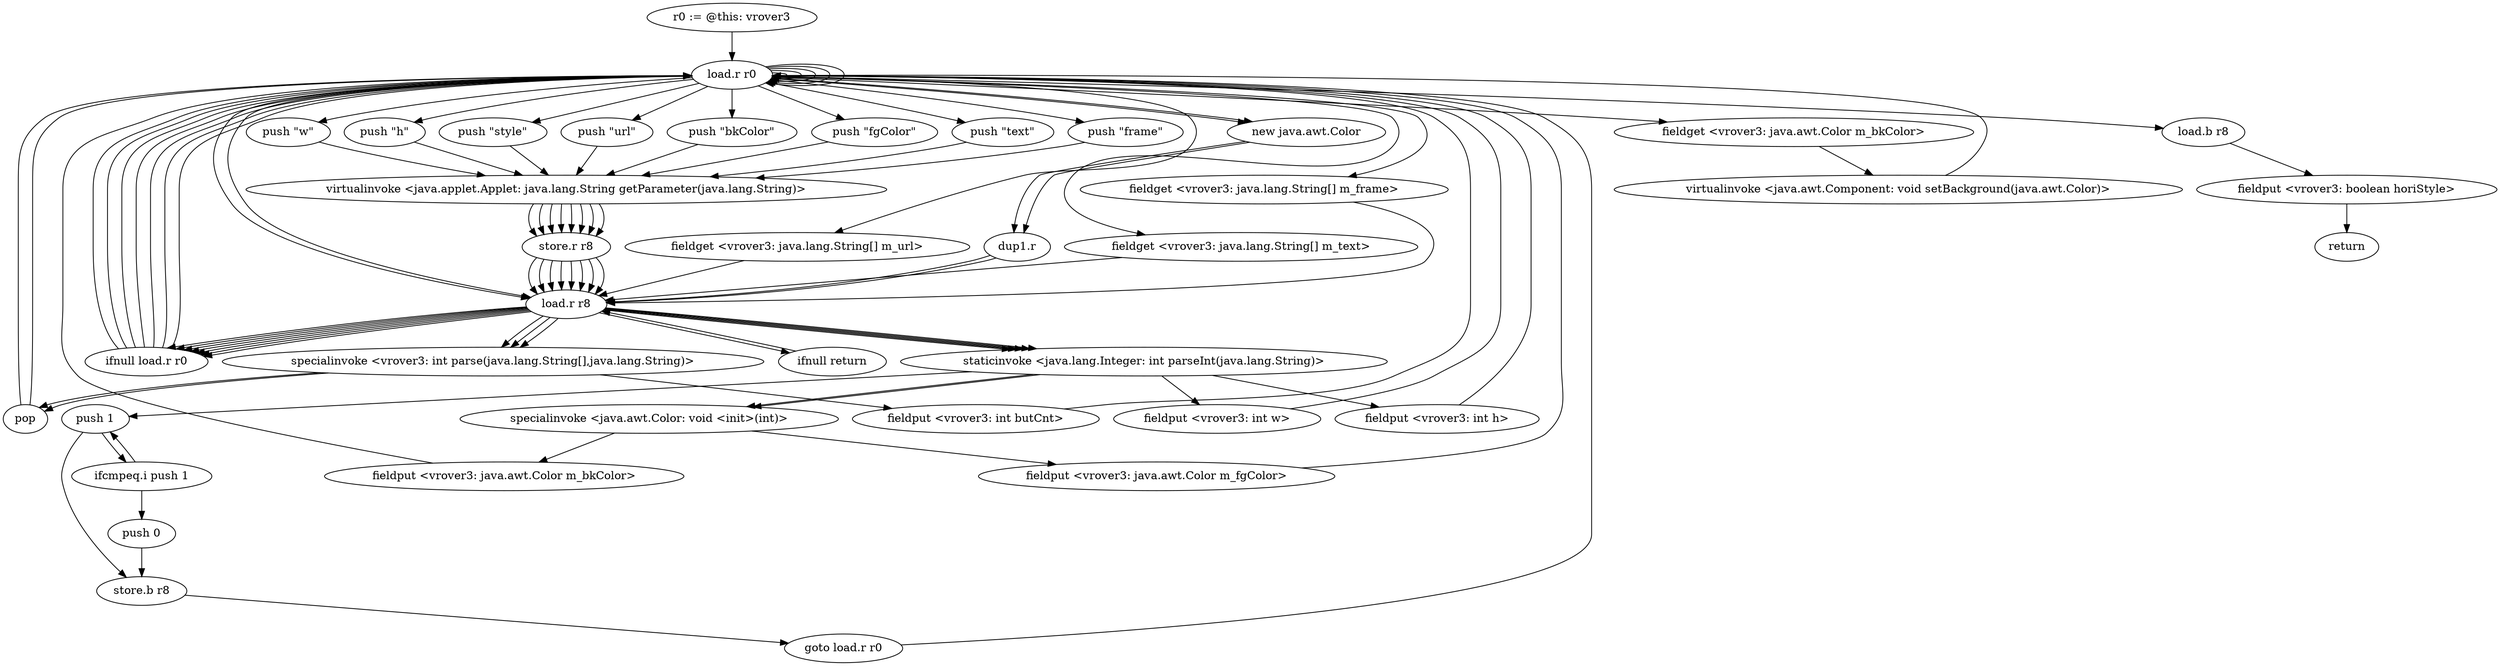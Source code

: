 digraph "" {
    "r0 := @this: vrover3"
    "load.r r0"
    "r0 := @this: vrover3"->"load.r r0";
    "push \"url\""
    "load.r r0"->"push \"url\"";
    "virtualinvoke <java.applet.Applet: java.lang.String getParameter(java.lang.String)>"
    "push \"url\""->"virtualinvoke <java.applet.Applet: java.lang.String getParameter(java.lang.String)>";
    "store.r r8"
    "virtualinvoke <java.applet.Applet: java.lang.String getParameter(java.lang.String)>"->"store.r r8";
    "load.r r8"
    "store.r r8"->"load.r r8";
    "ifnull load.r r0"
    "load.r r8"->"ifnull load.r r0";
    "ifnull load.r r0"->"load.r r0";
    "load.r r0"->"load.r r0";
    "fieldget <vrover3: java.lang.String[] m_url>"
    "load.r r0"->"fieldget <vrover3: java.lang.String[] m_url>";
    "fieldget <vrover3: java.lang.String[] m_url>"->"load.r r8";
    "specialinvoke <vrover3: int parse(java.lang.String[],java.lang.String)>"
    "load.r r8"->"specialinvoke <vrover3: int parse(java.lang.String[],java.lang.String)>";
    "pop"
    "specialinvoke <vrover3: int parse(java.lang.String[],java.lang.String)>"->"pop";
    "pop"->"load.r r0";
    "push \"bkColor\""
    "load.r r0"->"push \"bkColor\"";
    "push \"bkColor\""->"virtualinvoke <java.applet.Applet: java.lang.String getParameter(java.lang.String)>";
    "virtualinvoke <java.applet.Applet: java.lang.String getParameter(java.lang.String)>"->"store.r r8";
    "store.r r8"->"load.r r8";
    "load.r r8"->"ifnull load.r r0";
    "ifnull load.r r0"->"load.r r0";
    "new java.awt.Color"
    "load.r r0"->"new java.awt.Color";
    "dup1.r"
    "new java.awt.Color"->"dup1.r";
    "dup1.r"->"load.r r8";
    "staticinvoke <java.lang.Integer: int parseInt(java.lang.String)>"
    "load.r r8"->"staticinvoke <java.lang.Integer: int parseInt(java.lang.String)>";
    "specialinvoke <java.awt.Color: void <init>(int)>"
    "staticinvoke <java.lang.Integer: int parseInt(java.lang.String)>"->"specialinvoke <java.awt.Color: void <init>(int)>";
    "fieldput <vrover3: java.awt.Color m_bkColor>"
    "specialinvoke <java.awt.Color: void <init>(int)>"->"fieldput <vrover3: java.awt.Color m_bkColor>";
    "fieldput <vrover3: java.awt.Color m_bkColor>"->"load.r r0";
    "load.r r0"->"load.r r0";
    "fieldget <vrover3: java.awt.Color m_bkColor>"
    "load.r r0"->"fieldget <vrover3: java.awt.Color m_bkColor>";
    "virtualinvoke <java.awt.Component: void setBackground(java.awt.Color)>"
    "fieldget <vrover3: java.awt.Color m_bkColor>"->"virtualinvoke <java.awt.Component: void setBackground(java.awt.Color)>";
    "virtualinvoke <java.awt.Component: void setBackground(java.awt.Color)>"->"load.r r0";
    "push \"fgColor\""
    "load.r r0"->"push \"fgColor\"";
    "push \"fgColor\""->"virtualinvoke <java.applet.Applet: java.lang.String getParameter(java.lang.String)>";
    "virtualinvoke <java.applet.Applet: java.lang.String getParameter(java.lang.String)>"->"store.r r8";
    "store.r r8"->"load.r r8";
    "load.r r8"->"ifnull load.r r0";
    "ifnull load.r r0"->"load.r r0";
    "load.r r0"->"new java.awt.Color";
    "new java.awt.Color"->"dup1.r";
    "dup1.r"->"load.r r8";
    "load.r r8"->"staticinvoke <java.lang.Integer: int parseInt(java.lang.String)>";
    "staticinvoke <java.lang.Integer: int parseInt(java.lang.String)>"->"specialinvoke <java.awt.Color: void <init>(int)>";
    "fieldput <vrover3: java.awt.Color m_fgColor>"
    "specialinvoke <java.awt.Color: void <init>(int)>"->"fieldput <vrover3: java.awt.Color m_fgColor>";
    "fieldput <vrover3: java.awt.Color m_fgColor>"->"load.r r0";
    "push \"text\""
    "load.r r0"->"push \"text\"";
    "push \"text\""->"virtualinvoke <java.applet.Applet: java.lang.String getParameter(java.lang.String)>";
    "virtualinvoke <java.applet.Applet: java.lang.String getParameter(java.lang.String)>"->"store.r r8";
    "store.r r8"->"load.r r8";
    "load.r r8"->"ifnull load.r r0";
    "ifnull load.r r0"->"load.r r0";
    "load.r r0"->"load.r r0";
    "load.r r0"->"load.r r0";
    "fieldget <vrover3: java.lang.String[] m_text>"
    "load.r r0"->"fieldget <vrover3: java.lang.String[] m_text>";
    "fieldget <vrover3: java.lang.String[] m_text>"->"load.r r8";
    "load.r r8"->"specialinvoke <vrover3: int parse(java.lang.String[],java.lang.String)>";
    "fieldput <vrover3: int butCnt>"
    "specialinvoke <vrover3: int parse(java.lang.String[],java.lang.String)>"->"fieldput <vrover3: int butCnt>";
    "fieldput <vrover3: int butCnt>"->"load.r r0";
    "push \"frame\""
    "load.r r0"->"push \"frame\"";
    "push \"frame\""->"virtualinvoke <java.applet.Applet: java.lang.String getParameter(java.lang.String)>";
    "virtualinvoke <java.applet.Applet: java.lang.String getParameter(java.lang.String)>"->"store.r r8";
    "store.r r8"->"load.r r8";
    "load.r r8"->"ifnull load.r r0";
    "ifnull load.r r0"->"load.r r0";
    "load.r r0"->"load.r r0";
    "fieldget <vrover3: java.lang.String[] m_frame>"
    "load.r r0"->"fieldget <vrover3: java.lang.String[] m_frame>";
    "fieldget <vrover3: java.lang.String[] m_frame>"->"load.r r8";
    "load.r r8"->"specialinvoke <vrover3: int parse(java.lang.String[],java.lang.String)>";
    "specialinvoke <vrover3: int parse(java.lang.String[],java.lang.String)>"->"pop";
    "pop"->"load.r r0";
    "push \"w\""
    "load.r r0"->"push \"w\"";
    "push \"w\""->"virtualinvoke <java.applet.Applet: java.lang.String getParameter(java.lang.String)>";
    "virtualinvoke <java.applet.Applet: java.lang.String getParameter(java.lang.String)>"->"store.r r8";
    "store.r r8"->"load.r r8";
    "load.r r8"->"ifnull load.r r0";
    "ifnull load.r r0"->"load.r r0";
    "load.r r0"->"load.r r8";
    "load.r r8"->"staticinvoke <java.lang.Integer: int parseInt(java.lang.String)>";
    "fieldput <vrover3: int w>"
    "staticinvoke <java.lang.Integer: int parseInt(java.lang.String)>"->"fieldput <vrover3: int w>";
    "fieldput <vrover3: int w>"->"load.r r0";
    "push \"h\""
    "load.r r0"->"push \"h\"";
    "push \"h\""->"virtualinvoke <java.applet.Applet: java.lang.String getParameter(java.lang.String)>";
    "virtualinvoke <java.applet.Applet: java.lang.String getParameter(java.lang.String)>"->"store.r r8";
    "store.r r8"->"load.r r8";
    "load.r r8"->"ifnull load.r r0";
    "ifnull load.r r0"->"load.r r0";
    "load.r r0"->"load.r r8";
    "load.r r8"->"staticinvoke <java.lang.Integer: int parseInt(java.lang.String)>";
    "fieldput <vrover3: int h>"
    "staticinvoke <java.lang.Integer: int parseInt(java.lang.String)>"->"fieldput <vrover3: int h>";
    "fieldput <vrover3: int h>"->"load.r r0";
    "push \"style\""
    "load.r r0"->"push \"style\"";
    "push \"style\""->"virtualinvoke <java.applet.Applet: java.lang.String getParameter(java.lang.String)>";
    "virtualinvoke <java.applet.Applet: java.lang.String getParameter(java.lang.String)>"->"store.r r8";
    "store.r r8"->"load.r r8";
    "ifnull return"
    "load.r r8"->"ifnull return";
    "ifnull return"->"load.r r8";
    "load.r r8"->"staticinvoke <java.lang.Integer: int parseInt(java.lang.String)>";
    "push 1"
    "staticinvoke <java.lang.Integer: int parseInt(java.lang.String)>"->"push 1";
    "ifcmpeq.i push 1"
    "push 1"->"ifcmpeq.i push 1";
    "push 0"
    "ifcmpeq.i push 1"->"push 0";
    "store.b r8"
    "push 0"->"store.b r8";
    "goto load.r r0"
    "store.b r8"->"goto load.r r0";
    "goto load.r r0"->"load.r r0";
    "load.b r8"
    "load.r r0"->"load.b r8";
    "fieldput <vrover3: boolean horiStyle>"
    "load.b r8"->"fieldput <vrover3: boolean horiStyle>";
    "return"
    "fieldput <vrover3: boolean horiStyle>"->"return";
    "ifcmpeq.i push 1"->"push 1";
    "push 1"->"store.b r8";
}
